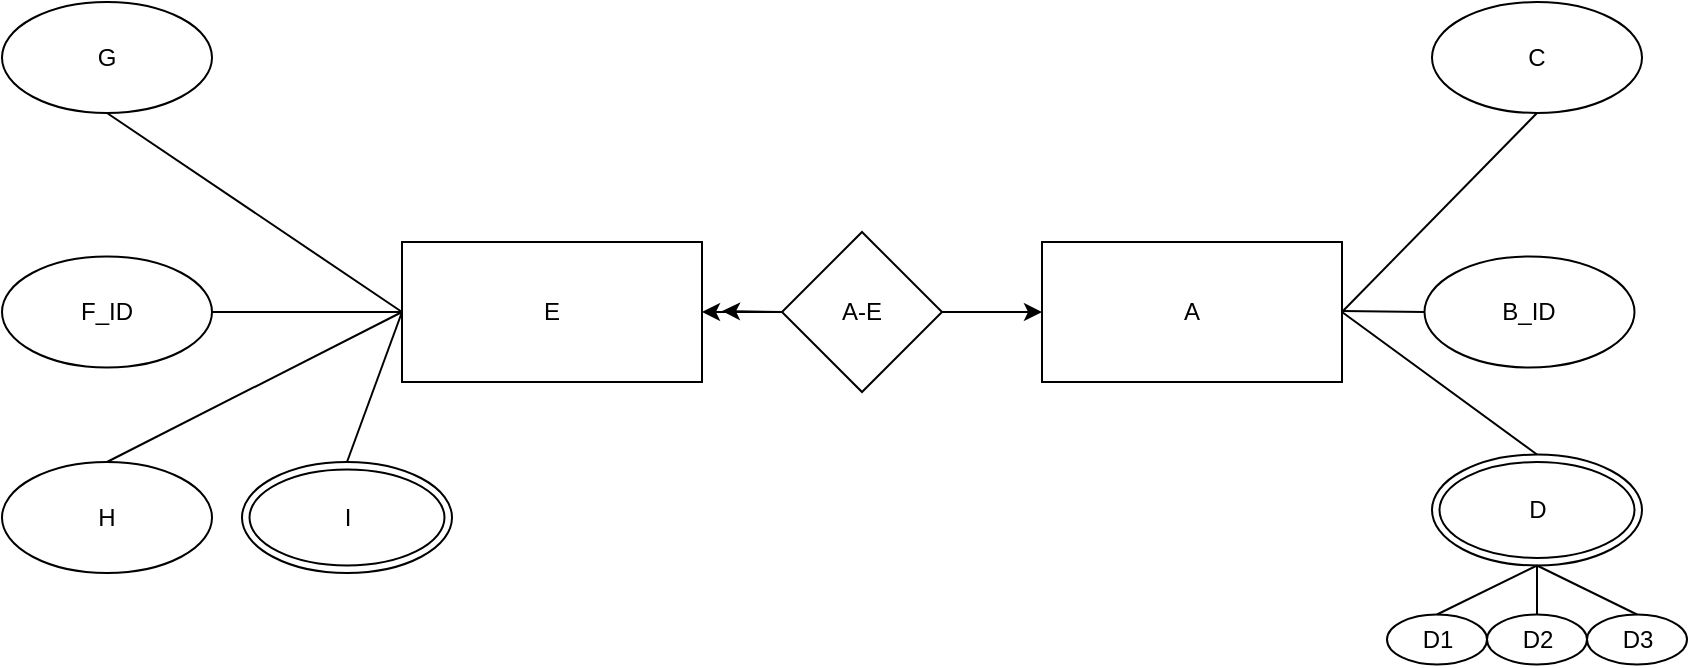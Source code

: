 <mxfile version="26.1.0">
  <diagram name="1 oldal" id="8UCw2fXijMpBnbHfLlZR">
    <mxGraphModel dx="1782" dy="512" grid="1" gridSize="10" guides="1" tooltips="1" connect="1" arrows="1" fold="1" page="1" pageScale="1" pageWidth="827" pageHeight="1169" math="0" shadow="0">
      <root>
        <mxCell id="0" />
        <mxCell id="1" parent="0" />
        <mxCell id="Bdq8twdRBQUD0oRPfIdD-3" value="A" style="rounded=0;whiteSpace=wrap;html=1;" vertex="1" parent="1">
          <mxGeometry x="330" y="440" width="150" height="70" as="geometry" />
        </mxCell>
        <mxCell id="Bdq8twdRBQUD0oRPfIdD-6" value="D" style="ellipse;whiteSpace=wrap;html=1;" vertex="1" parent="1">
          <mxGeometry x="525" y="546.25" width="105" height="55.5" as="geometry" />
        </mxCell>
        <mxCell id="Bdq8twdRBQUD0oRPfIdD-7" value="D1" style="ellipse;whiteSpace=wrap;html=1;" vertex="1" parent="1">
          <mxGeometry x="502.5" y="626.25" width="50" height="25" as="geometry" />
        </mxCell>
        <mxCell id="Bdq8twdRBQUD0oRPfIdD-8" value="D2" style="ellipse;whiteSpace=wrap;html=1;" vertex="1" parent="1">
          <mxGeometry x="552.5" y="626.25" width="50" height="25" as="geometry" />
        </mxCell>
        <mxCell id="Bdq8twdRBQUD0oRPfIdD-9" value="D3" style="ellipse;whiteSpace=wrap;html=1;" vertex="1" parent="1">
          <mxGeometry x="602.5" y="626.25" width="50" height="25" as="geometry" />
        </mxCell>
        <mxCell id="Bdq8twdRBQUD0oRPfIdD-10" value="" style="endArrow=none;html=1;rounded=0;exitX=0.5;exitY=0;exitDx=0;exitDy=0;entryX=0.5;entryY=1;entryDx=0;entryDy=0;" edge="1" parent="1" source="Bdq8twdRBQUD0oRPfIdD-7">
          <mxGeometry width="50" height="50" relative="1" as="geometry">
            <mxPoint x="525" y="626.25" as="sourcePoint" />
            <mxPoint x="577.5" y="601.75" as="targetPoint" />
          </mxGeometry>
        </mxCell>
        <mxCell id="Bdq8twdRBQUD0oRPfIdD-11" value="" style="endArrow=none;html=1;rounded=0;exitX=0.5;exitY=0;exitDx=0;exitDy=0;entryX=0.5;entryY=1;entryDx=0;entryDy=0;" edge="1" parent="1" source="Bdq8twdRBQUD0oRPfIdD-8">
          <mxGeometry width="50" height="50" relative="1" as="geometry">
            <mxPoint x="537.5" y="636.25" as="sourcePoint" />
            <mxPoint x="577.5" y="601.75" as="targetPoint" />
          </mxGeometry>
        </mxCell>
        <mxCell id="Bdq8twdRBQUD0oRPfIdD-12" value="" style="endArrow=none;html=1;rounded=0;exitX=0.5;exitY=0;exitDx=0;exitDy=0;entryX=0.5;entryY=1;entryDx=0;entryDy=0;" edge="1" parent="1" source="Bdq8twdRBQUD0oRPfIdD-9">
          <mxGeometry width="50" height="50" relative="1" as="geometry">
            <mxPoint x="587.5" y="636.25" as="sourcePoint" />
            <mxPoint x="577.5" y="601.75" as="targetPoint" />
          </mxGeometry>
        </mxCell>
        <mxCell id="Bdq8twdRBQUD0oRPfIdD-20" value="" style="endArrow=none;html=1;rounded=0;exitX=1;exitY=0.5;exitDx=0;exitDy=0;entryX=0.5;entryY=1;entryDx=0;entryDy=0;" edge="1" parent="1" source="Bdq8twdRBQUD0oRPfIdD-3" target="Bdq8twdRBQUD0oRPfIdD-22">
          <mxGeometry width="50" height="50" relative="1" as="geometry">
            <mxPoint x="440" y="510" as="sourcePoint" />
            <mxPoint x="676.25" y="408.0" as="targetPoint" />
          </mxGeometry>
        </mxCell>
        <mxCell id="Bdq8twdRBQUD0oRPfIdD-21" value="" style="endArrow=none;html=1;rounded=0;exitX=0.5;exitY=0;exitDx=0;exitDy=0;entryX=1;entryY=0.5;entryDx=0;entryDy=0;" edge="1" parent="1" source="Bdq8twdRBQUD0oRPfIdD-6" target="Bdq8twdRBQUD0oRPfIdD-3">
          <mxGeometry width="50" height="50" relative="1" as="geometry">
            <mxPoint x="625" y="485" as="sourcePoint" />
            <mxPoint x="680" y="418" as="targetPoint" />
          </mxGeometry>
        </mxCell>
        <mxCell id="Bdq8twdRBQUD0oRPfIdD-22" value="C" style="ellipse;whiteSpace=wrap;html=1;" vertex="1" parent="1">
          <mxGeometry x="525" y="320" width="105" height="55.5" as="geometry" />
        </mxCell>
        <mxCell id="Bdq8twdRBQUD0oRPfIdD-24" value="E" style="rounded=0;whiteSpace=wrap;html=1;" vertex="1" parent="1">
          <mxGeometry x="10" y="440" width="150" height="70" as="geometry" />
        </mxCell>
        <mxCell id="Bdq8twdRBQUD0oRPfIdD-25" value="D" style="ellipse;whiteSpace=wrap;html=1;" vertex="1" parent="1">
          <mxGeometry x="528.75" y="550" width="97.5" height="48" as="geometry" />
        </mxCell>
        <mxCell id="Bdq8twdRBQUD0oRPfIdD-28" value="" style="endArrow=classic;startArrow=classic;html=1;rounded=0;fontFamily=Helvetica;fontSize=12;fontColor=default;entryX=0;entryY=0.5;entryDx=0;entryDy=0;exitX=1;exitY=0.5;exitDx=0;exitDy=0;" edge="1" parent="1" source="Bdq8twdRBQUD0oRPfIdD-24" target="Bdq8twdRBQUD0oRPfIdD-3">
          <mxGeometry width="50" height="50" relative="1" as="geometry">
            <mxPoint x="250" y="585" as="sourcePoint" />
            <mxPoint x="300" y="535" as="targetPoint" />
          </mxGeometry>
        </mxCell>
        <mxCell id="Bdq8twdRBQUD0oRPfIdD-31" value="A-E" style="rhombus;whiteSpace=wrap;html=1;strokeColor=default;align=center;verticalAlign=middle;fontFamily=Helvetica;fontSize=12;fontColor=default;fillColor=default;" vertex="1" parent="1">
          <mxGeometry x="200" y="435" width="80" height="80" as="geometry" />
        </mxCell>
        <mxCell id="Bdq8twdRBQUD0oRPfIdD-34" value="G" style="ellipse;whiteSpace=wrap;html=1;" vertex="1" parent="1">
          <mxGeometry x="-190" y="320" width="105" height="55.5" as="geometry" />
        </mxCell>
        <mxCell id="Bdq8twdRBQUD0oRPfIdD-35" value="H" style="ellipse;whiteSpace=wrap;html=1;" vertex="1" parent="1">
          <mxGeometry x="-190" y="550" width="105" height="55.5" as="geometry" />
        </mxCell>
        <mxCell id="Bdq8twdRBQUD0oRPfIdD-36" value="" style="endArrow=classic;html=1;rounded=0;fontFamily=Helvetica;fontSize=12;fontColor=default;exitX=0;exitY=0.5;exitDx=0;exitDy=0;" edge="1" parent="1" source="Bdq8twdRBQUD0oRPfIdD-31">
          <mxGeometry width="50" height="50" relative="1" as="geometry">
            <mxPoint x="270" y="474.8" as="sourcePoint" />
            <mxPoint x="170" y="474.55" as="targetPoint" />
          </mxGeometry>
        </mxCell>
        <mxCell id="Bdq8twdRBQUD0oRPfIdD-37" value="" style="endArrow=none;html=1;rounded=0;fontFamily=Helvetica;fontSize=12;fontColor=default;exitX=0;exitY=0.5;exitDx=0;exitDy=0;entryX=0.5;entryY=1;entryDx=0;entryDy=0;" edge="1" parent="1" source="Bdq8twdRBQUD0oRPfIdD-24" target="Bdq8twdRBQUD0oRPfIdD-34">
          <mxGeometry width="50" height="50" relative="1" as="geometry">
            <mxPoint x="140" y="510" as="sourcePoint" />
            <mxPoint x="190" y="460" as="targetPoint" />
          </mxGeometry>
        </mxCell>
        <mxCell id="Bdq8twdRBQUD0oRPfIdD-38" value="" style="endArrow=none;html=1;rounded=0;fontFamily=Helvetica;fontSize=12;fontColor=default;exitX=0;exitY=0.5;exitDx=0;exitDy=0;entryX=0.5;entryY=0;entryDx=0;entryDy=0;" edge="1" parent="1" source="Bdq8twdRBQUD0oRPfIdD-24" target="Bdq8twdRBQUD0oRPfIdD-35">
          <mxGeometry width="50" height="50" relative="1" as="geometry">
            <mxPoint x="20" y="485" as="sourcePoint" />
            <mxPoint x="-72" y="385" as="targetPoint" />
          </mxGeometry>
        </mxCell>
        <mxCell id="Bdq8twdRBQUD0oRPfIdD-39" value="D" style="ellipse;whiteSpace=wrap;html=1;" vertex="1" parent="1">
          <mxGeometry x="-70" y="550" width="105" height="55.5" as="geometry" />
        </mxCell>
        <mxCell id="Bdq8twdRBQUD0oRPfIdD-40" value="I" style="ellipse;whiteSpace=wrap;html=1;" vertex="1" parent="1">
          <mxGeometry x="-66.25" y="553.75" width="97.5" height="48" as="geometry" />
        </mxCell>
        <mxCell id="Bdq8twdRBQUD0oRPfIdD-41" value="" style="endArrow=none;html=1;rounded=0;fontFamily=Helvetica;fontSize=12;fontColor=default;entryX=0;entryY=0.5;entryDx=0;entryDy=0;exitX=0.5;exitY=0;exitDx=0;exitDy=0;" edge="1" parent="1" source="Bdq8twdRBQUD0oRPfIdD-39" target="Bdq8twdRBQUD0oRPfIdD-24">
          <mxGeometry width="50" height="50" relative="1" as="geometry">
            <mxPoint x="140" y="510" as="sourcePoint" />
            <mxPoint x="190" y="460" as="targetPoint" />
          </mxGeometry>
        </mxCell>
        <mxCell id="Bdq8twdRBQUD0oRPfIdD-44" value="F_ID" style="ellipse;whiteSpace=wrap;html=1;" vertex="1" parent="1">
          <mxGeometry x="-190" y="447.25" width="105" height="55.5" as="geometry" />
        </mxCell>
        <mxCell id="Bdq8twdRBQUD0oRPfIdD-46" value="B_ID" style="ellipse;whiteSpace=wrap;html=1;" vertex="1" parent="1">
          <mxGeometry x="521.25" y="447.25" width="105" height="55.5" as="geometry" />
        </mxCell>
        <mxCell id="Bdq8twdRBQUD0oRPfIdD-47" value="" style="endArrow=none;html=1;rounded=0;fontFamily=Helvetica;fontSize=12;fontColor=default;exitX=1;exitY=0.5;exitDx=0;exitDy=0;entryX=0;entryY=0.5;entryDx=0;entryDy=0;" edge="1" parent="1" source="Bdq8twdRBQUD0oRPfIdD-44" target="Bdq8twdRBQUD0oRPfIdD-24">
          <mxGeometry width="50" height="50" relative="1" as="geometry">
            <mxPoint x="180" y="520" as="sourcePoint" />
            <mxPoint x="10" y="475" as="targetPoint" />
          </mxGeometry>
        </mxCell>
        <mxCell id="Bdq8twdRBQUD0oRPfIdD-48" value="" style="endArrow=none;html=1;rounded=0;fontFamily=Helvetica;fontSize=12;fontColor=default;exitX=1;exitY=0.5;exitDx=0;exitDy=0;entryX=0;entryY=0.5;entryDx=0;entryDy=0;" edge="1" parent="1" target="Bdq8twdRBQUD0oRPfIdD-46">
          <mxGeometry width="50" height="50" relative="1" as="geometry">
            <mxPoint x="480" y="474.55" as="sourcePoint" />
            <mxPoint x="575" y="474.55" as="targetPoint" />
          </mxGeometry>
        </mxCell>
      </root>
    </mxGraphModel>
  </diagram>
</mxfile>
